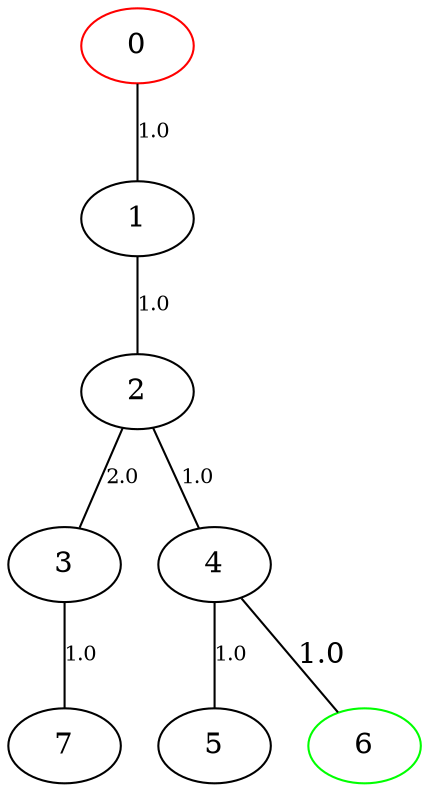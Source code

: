 strict graph grafo {
  0 [weight =  0.00, pos = "2,2!", color = red];
  1 [weight =  1.00, pos = "1,2!"];
  2 [weight =  2.00, pos = "1,1!"];
  3 [weight =  3.00, pos = "-1,1!"];
  4 [weight =  4.00, pos = "2,1!"];
  5 [weight =  5.00, pos = "2,0!"];
  6 [weight =  6.00, pos = "3,1!", color = green];
  7 [weight =  7.00, pos = "-1,2!"];

  0 -- 1 [label =   1.0, fontsize = 10];
  1 -- 2 [label =   1.0, fontsize = 10];
  2 -- 3 [label =   2.0, fontsize = 10];
  2 -- 4 [label =   1.0, fontsize = 10];
  3 -- 7 [label =   1.0, fontsize = 10];
  4 -- 5 [label =   1.0, fontsize = 10];
  4 -- 6 [label =   1.0, fontsize = 10];
}